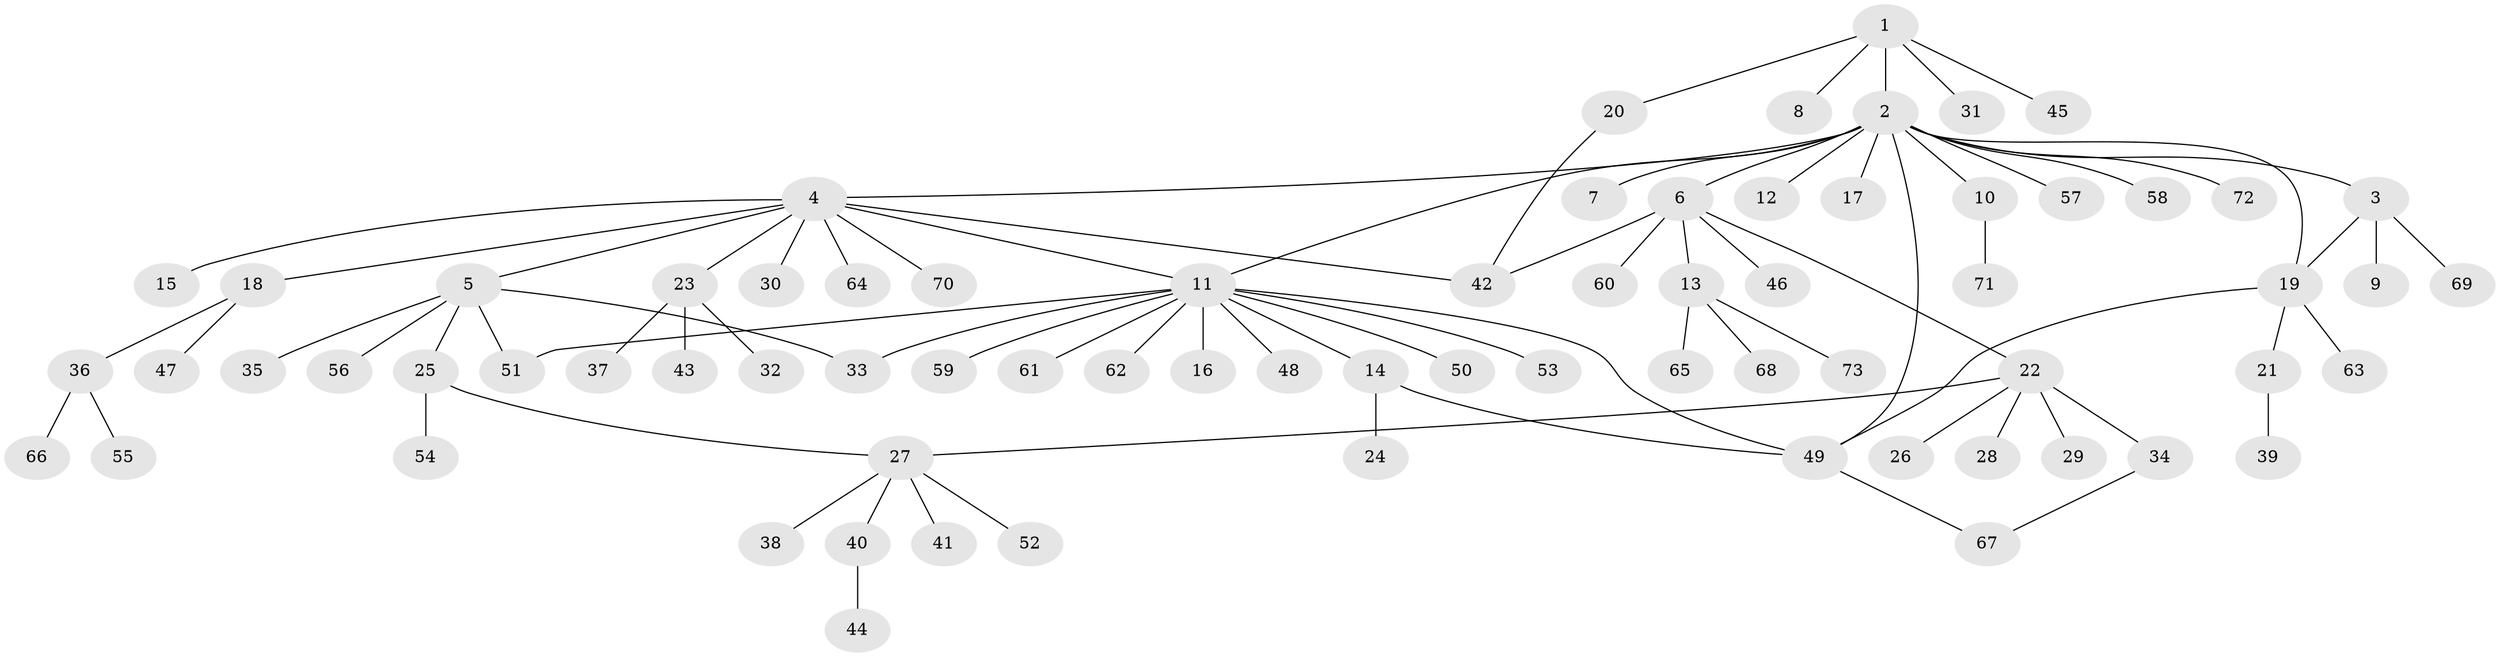 // Generated by graph-tools (version 1.1) at 2025/11/02/27/25 16:11:11]
// undirected, 73 vertices, 83 edges
graph export_dot {
graph [start="1"]
  node [color=gray90,style=filled];
  1;
  2;
  3;
  4;
  5;
  6;
  7;
  8;
  9;
  10;
  11;
  12;
  13;
  14;
  15;
  16;
  17;
  18;
  19;
  20;
  21;
  22;
  23;
  24;
  25;
  26;
  27;
  28;
  29;
  30;
  31;
  32;
  33;
  34;
  35;
  36;
  37;
  38;
  39;
  40;
  41;
  42;
  43;
  44;
  45;
  46;
  47;
  48;
  49;
  50;
  51;
  52;
  53;
  54;
  55;
  56;
  57;
  58;
  59;
  60;
  61;
  62;
  63;
  64;
  65;
  66;
  67;
  68;
  69;
  70;
  71;
  72;
  73;
  1 -- 2;
  1 -- 8;
  1 -- 20;
  1 -- 31;
  1 -- 45;
  2 -- 3;
  2 -- 4;
  2 -- 6;
  2 -- 7;
  2 -- 10;
  2 -- 11;
  2 -- 12;
  2 -- 17;
  2 -- 19;
  2 -- 49;
  2 -- 57;
  2 -- 58;
  2 -- 72;
  3 -- 9;
  3 -- 19;
  3 -- 69;
  4 -- 5;
  4 -- 11;
  4 -- 15;
  4 -- 18;
  4 -- 23;
  4 -- 30;
  4 -- 42;
  4 -- 64;
  4 -- 70;
  5 -- 25;
  5 -- 33;
  5 -- 35;
  5 -- 51;
  5 -- 56;
  6 -- 13;
  6 -- 22;
  6 -- 42;
  6 -- 46;
  6 -- 60;
  10 -- 71;
  11 -- 14;
  11 -- 16;
  11 -- 33;
  11 -- 48;
  11 -- 49;
  11 -- 50;
  11 -- 51;
  11 -- 53;
  11 -- 59;
  11 -- 61;
  11 -- 62;
  13 -- 65;
  13 -- 68;
  13 -- 73;
  14 -- 24;
  14 -- 49;
  18 -- 36;
  18 -- 47;
  19 -- 21;
  19 -- 49;
  19 -- 63;
  20 -- 42;
  21 -- 39;
  22 -- 26;
  22 -- 27;
  22 -- 28;
  22 -- 29;
  22 -- 34;
  23 -- 32;
  23 -- 37;
  23 -- 43;
  25 -- 27;
  25 -- 54;
  27 -- 38;
  27 -- 40;
  27 -- 41;
  27 -- 52;
  34 -- 67;
  36 -- 55;
  36 -- 66;
  40 -- 44;
  49 -- 67;
}
